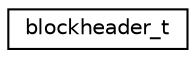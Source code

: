 digraph "圖形化之類別階層"
{
 // LATEX_PDF_SIZE
  edge [fontname="Helvetica",fontsize="10",labelfontname="Helvetica",labelfontsize="10"];
  node [fontname="Helvetica",fontsize="10",shape=record];
  rankdir="LR";
  Node0 [label="blockheader_t",height=0.2,width=0.4,color="black", fillcolor="white", style="filled",URL="$structblockheader__t.html",tooltip=" "];
}
